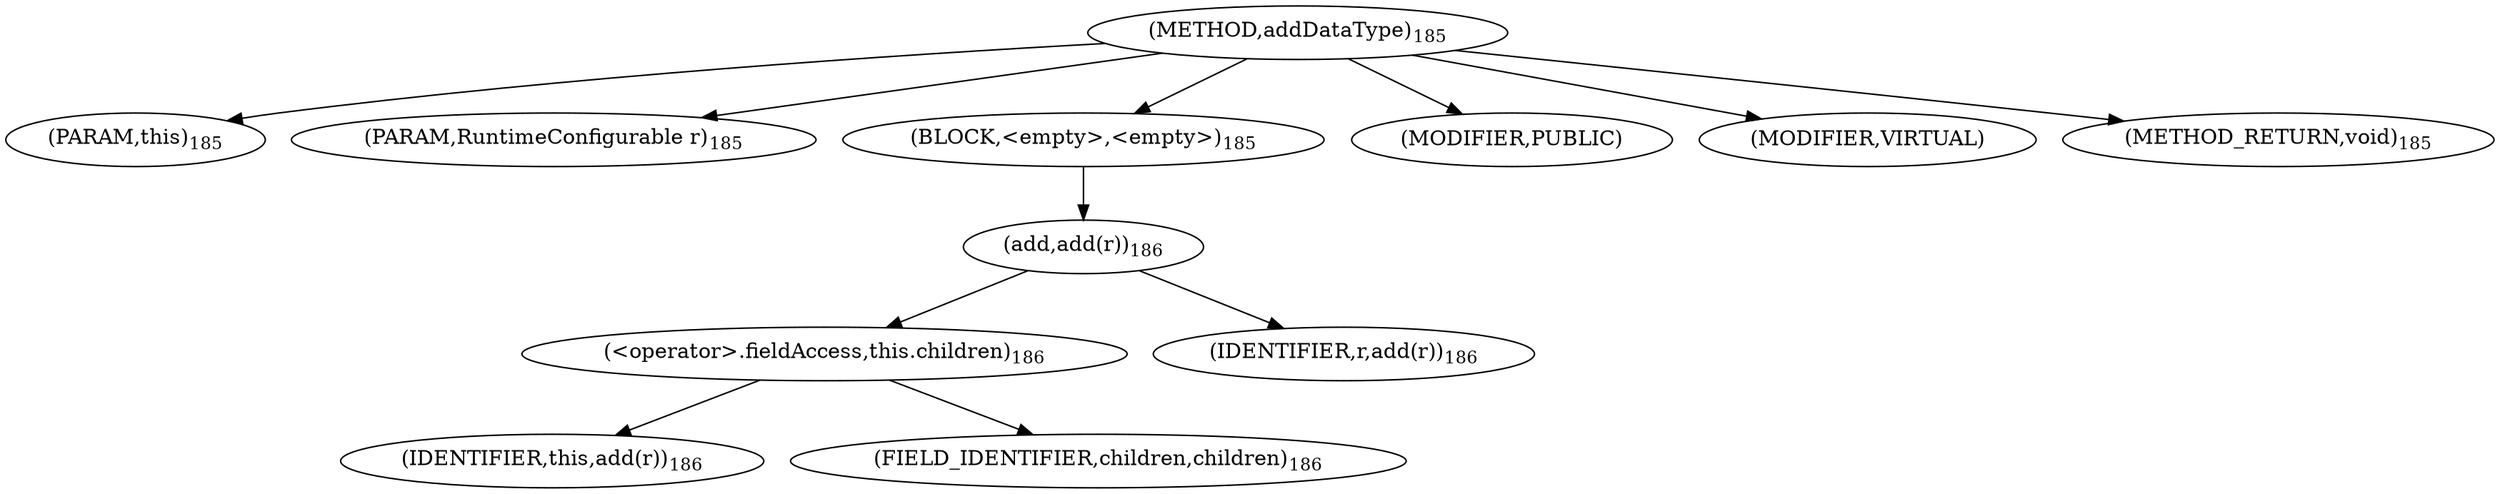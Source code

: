 digraph "addDataType" {  
"263" [label = <(METHOD,addDataType)<SUB>185</SUB>> ]
"264" [label = <(PARAM,this)<SUB>185</SUB>> ]
"265" [label = <(PARAM,RuntimeConfigurable r)<SUB>185</SUB>> ]
"266" [label = <(BLOCK,&lt;empty&gt;,&lt;empty&gt;)<SUB>185</SUB>> ]
"267" [label = <(add,add(r))<SUB>186</SUB>> ]
"268" [label = <(&lt;operator&gt;.fieldAccess,this.children)<SUB>186</SUB>> ]
"269" [label = <(IDENTIFIER,this,add(r))<SUB>186</SUB>> ]
"270" [label = <(FIELD_IDENTIFIER,children,children)<SUB>186</SUB>> ]
"271" [label = <(IDENTIFIER,r,add(r))<SUB>186</SUB>> ]
"272" [label = <(MODIFIER,PUBLIC)> ]
"273" [label = <(MODIFIER,VIRTUAL)> ]
"274" [label = <(METHOD_RETURN,void)<SUB>185</SUB>> ]
  "263" -> "264" 
  "263" -> "265" 
  "263" -> "266" 
  "263" -> "272" 
  "263" -> "273" 
  "263" -> "274" 
  "266" -> "267" 
  "267" -> "268" 
  "267" -> "271" 
  "268" -> "269" 
  "268" -> "270" 
}
